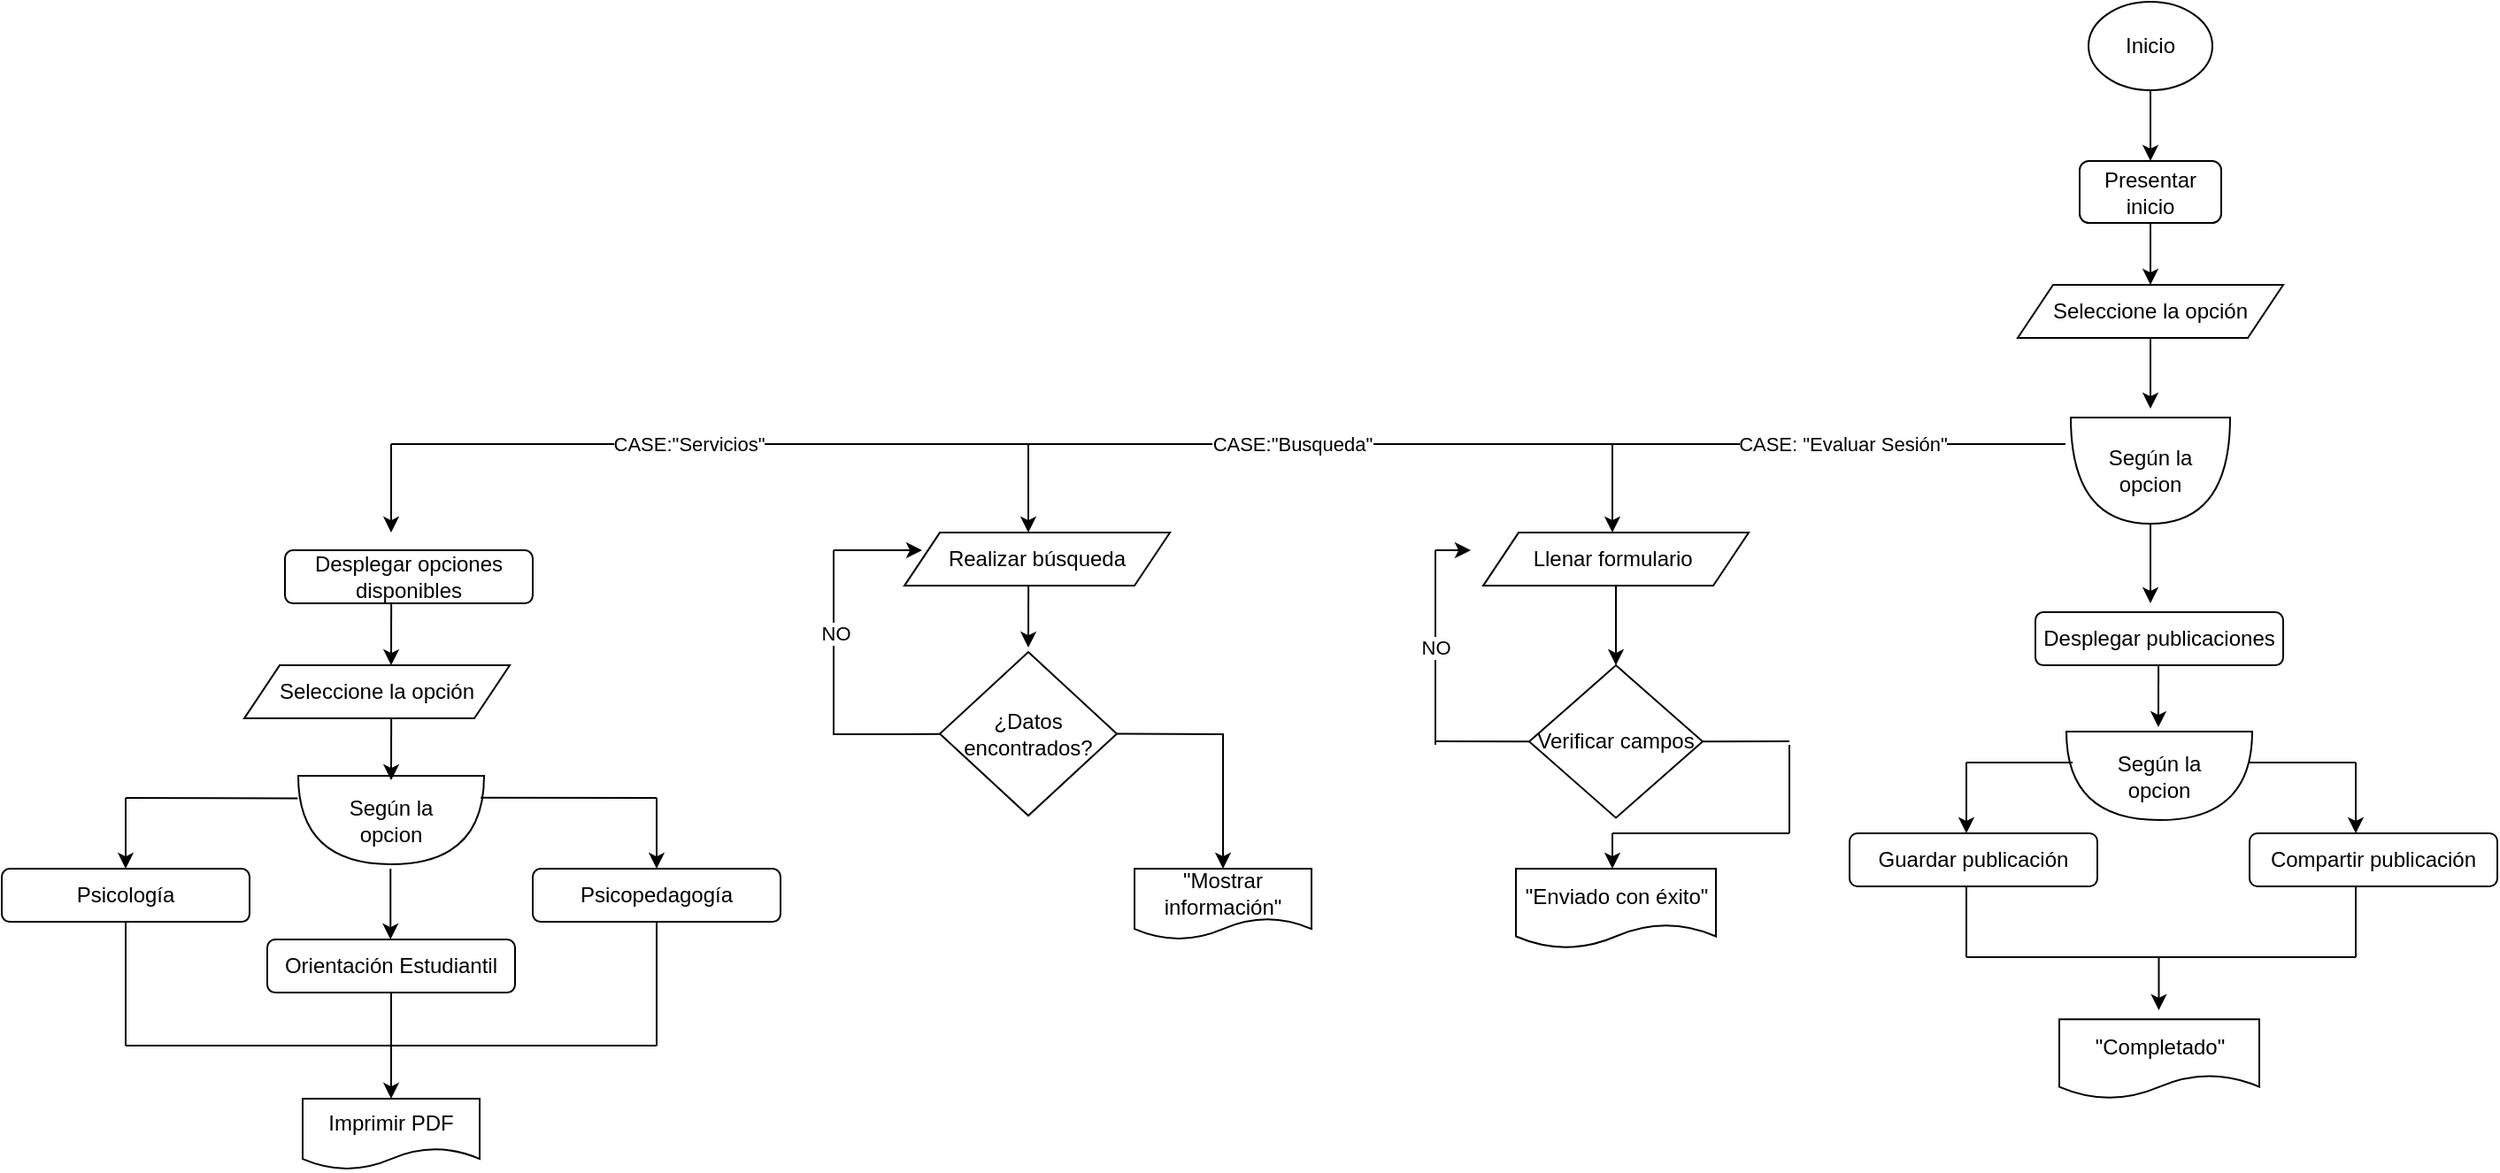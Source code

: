 <mxfile version="21.6.2" type="github">
  <diagram name="Página-1" id="sgpbGKXVAoiBB3uO94ZU">
    <mxGraphModel dx="3434" dy="1375" grid="1" gridSize="10" guides="1" tooltips="1" connect="1" arrows="1" fold="1" page="1" pageScale="1" pageWidth="827" pageHeight="1169" math="0" shadow="0">
      <root>
        <mxCell id="0" />
        <mxCell id="1" parent="0" />
        <mxCell id="1PB_SCIDDS1MxONWPjft-3" value="" style="edgeStyle=orthogonalEdgeStyle;rounded=0;orthogonalLoop=1;jettySize=auto;html=1;" edge="1" parent="1" source="1PB_SCIDDS1MxONWPjft-1" target="1PB_SCIDDS1MxONWPjft-2">
          <mxGeometry relative="1" as="geometry" />
        </mxCell>
        <mxCell id="1PB_SCIDDS1MxONWPjft-1" value="Inicio" style="ellipse;whiteSpace=wrap;html=1;" vertex="1" parent="1">
          <mxGeometry x="379" y="150" width="70" height="50" as="geometry" />
        </mxCell>
        <mxCell id="1PB_SCIDDS1MxONWPjft-5" value="" style="edgeStyle=orthogonalEdgeStyle;rounded=0;orthogonalLoop=1;jettySize=auto;html=1;" edge="1" parent="1" source="1PB_SCIDDS1MxONWPjft-2">
          <mxGeometry relative="1" as="geometry">
            <mxPoint x="414" y="310.0" as="targetPoint" />
          </mxGeometry>
        </mxCell>
        <mxCell id="1PB_SCIDDS1MxONWPjft-2" value="Presentar inicio" style="rounded=1;whiteSpace=wrap;html=1;" vertex="1" parent="1">
          <mxGeometry x="374" y="240" width="80" height="35" as="geometry" />
        </mxCell>
        <mxCell id="1PB_SCIDDS1MxONWPjft-12" value="" style="edgeStyle=orthogonalEdgeStyle;rounded=0;orthogonalLoop=1;jettySize=auto;html=1;" edge="1" parent="1" source="1PB_SCIDDS1MxONWPjft-6">
          <mxGeometry relative="1" as="geometry">
            <mxPoint x="414" y="380" as="targetPoint" />
          </mxGeometry>
        </mxCell>
        <mxCell id="1PB_SCIDDS1MxONWPjft-6" value="Seleccione la opción" style="shape=parallelogram;perimeter=parallelogramPerimeter;whiteSpace=wrap;html=1;fixedSize=1;" vertex="1" parent="1">
          <mxGeometry x="339" y="310" width="150" height="30" as="geometry" />
        </mxCell>
        <mxCell id="1PB_SCIDDS1MxONWPjft-9" value="" style="shape=or;whiteSpace=wrap;html=1;rotation=90;" vertex="1" parent="1">
          <mxGeometry x="384" y="370" width="60" height="90" as="geometry" />
        </mxCell>
        <mxCell id="1PB_SCIDDS1MxONWPjft-10" value="Según la opcion" style="text;html=1;strokeColor=none;fillColor=none;align=center;verticalAlign=middle;whiteSpace=wrap;rounded=0;" vertex="1" parent="1">
          <mxGeometry x="384" y="400" width="60" height="30" as="geometry" />
        </mxCell>
        <mxCell id="1PB_SCIDDS1MxONWPjft-18" value="" style="endArrow=classic;html=1;rounded=0;" edge="1" parent="1">
          <mxGeometry width="50" height="50" relative="1" as="geometry">
            <mxPoint x="-580" y="400.04" as="sourcePoint" />
            <mxPoint x="-580" y="450.04" as="targetPoint" />
          </mxGeometry>
        </mxCell>
        <mxCell id="1PB_SCIDDS1MxONWPjft-20" value="" style="endArrow=none;html=1;rounded=0;" edge="1" parent="1">
          <mxGeometry width="50" height="50" relative="1" as="geometry">
            <mxPoint x="-580" y="400.04" as="sourcePoint" />
            <mxPoint x="366" y="400" as="targetPoint" />
          </mxGeometry>
        </mxCell>
        <mxCell id="1PB_SCIDDS1MxONWPjft-21" value="CASE:&quot;Servicios&quot;" style="edgeLabel;html=1;align=center;verticalAlign=middle;resizable=0;points=[];" vertex="1" connectable="0" parent="1PB_SCIDDS1MxONWPjft-20">
          <mxGeometry x="-0.813" relative="1" as="geometry">
            <mxPoint x="79" as="offset" />
          </mxGeometry>
        </mxCell>
        <mxCell id="1PB_SCIDDS1MxONWPjft-66" value="CASE:&quot;Busqueda&quot;" style="edgeLabel;html=1;align=center;verticalAlign=middle;resizable=0;points=[];" vertex="1" connectable="0" parent="1PB_SCIDDS1MxONWPjft-20">
          <mxGeometry x="-0.302" y="-2" relative="1" as="geometry">
            <mxPoint x="179" y="-2" as="offset" />
          </mxGeometry>
        </mxCell>
        <mxCell id="1PB_SCIDDS1MxONWPjft-81" value="CASE: &quot;Evaluar Sesión&quot;" style="edgeLabel;html=1;align=center;verticalAlign=middle;resizable=0;points=[];" vertex="1" connectable="0" parent="1PB_SCIDDS1MxONWPjft-20">
          <mxGeometry x="0.079" relative="1" as="geometry">
            <mxPoint x="309" as="offset" />
          </mxGeometry>
        </mxCell>
        <mxCell id="1PB_SCIDDS1MxONWPjft-27" value="" style="edgeStyle=orthogonalEdgeStyle;rounded=0;orthogonalLoop=1;jettySize=auto;html=1;" edge="1" parent="1">
          <mxGeometry relative="1" as="geometry">
            <mxPoint x="-579.933" y="490.04" as="sourcePoint" />
            <mxPoint x="-580" y="525.04" as="targetPoint" />
          </mxGeometry>
        </mxCell>
        <mxCell id="1PB_SCIDDS1MxONWPjft-23" value="" style="shape=or;whiteSpace=wrap;html=1;rotation=90;" vertex="1" parent="1">
          <mxGeometry x="-605" y="560.04" width="50" height="105" as="geometry" />
        </mxCell>
        <mxCell id="1PB_SCIDDS1MxONWPjft-24" value="Según la opcion" style="text;html=1;strokeColor=none;fillColor=none;align=center;verticalAlign=middle;whiteSpace=wrap;rounded=0;" vertex="1" parent="1">
          <mxGeometry x="-610" y="597.54" width="60" height="30" as="geometry" />
        </mxCell>
        <mxCell id="1PB_SCIDDS1MxONWPjft-28" value="" style="endArrow=none;html=1;rounded=0;entryX=0.255;entryY=1.003;entryDx=0;entryDy=0;entryPerimeter=0;" edge="1" parent="1" target="1PB_SCIDDS1MxONWPjft-23">
          <mxGeometry width="50" height="50" relative="1" as="geometry">
            <mxPoint x="-730" y="600.04" as="sourcePoint" />
            <mxPoint x="-640" y="597.54" as="targetPoint" />
          </mxGeometry>
        </mxCell>
        <mxCell id="1PB_SCIDDS1MxONWPjft-29" value="Desplegar opciones disponibles" style="rounded=1;whiteSpace=wrap;html=1;" vertex="1" parent="1">
          <mxGeometry x="-640" y="460.04" width="140" height="30" as="geometry" />
        </mxCell>
        <mxCell id="1PB_SCIDDS1MxONWPjft-30" value="Seleccione la opción" style="shape=parallelogram;perimeter=parallelogramPerimeter;whiteSpace=wrap;html=1;fixedSize=1;" vertex="1" parent="1">
          <mxGeometry x="-663" y="525.04" width="150" height="30" as="geometry" />
        </mxCell>
        <mxCell id="1PB_SCIDDS1MxONWPjft-33" value="" style="edgeStyle=orthogonalEdgeStyle;rounded=0;orthogonalLoop=1;jettySize=auto;html=1;" edge="1" parent="1">
          <mxGeometry relative="1" as="geometry">
            <mxPoint x="-579.933" y="555.04" as="sourcePoint" />
            <mxPoint x="-580" y="590.04" as="targetPoint" />
          </mxGeometry>
        </mxCell>
        <mxCell id="1PB_SCIDDS1MxONWPjft-34" value="Psicología" style="rounded=1;whiteSpace=wrap;html=1;" vertex="1" parent="1">
          <mxGeometry x="-800" y="640.04" width="140" height="30" as="geometry" />
        </mxCell>
        <mxCell id="1PB_SCIDDS1MxONWPjft-35" value="" style="endArrow=classic;html=1;rounded=0;" edge="1" parent="1">
          <mxGeometry width="50" height="50" relative="1" as="geometry">
            <mxPoint x="-580.37" y="640.04" as="sourcePoint" />
            <mxPoint x="-580.37" y="680.04" as="targetPoint" />
          </mxGeometry>
        </mxCell>
        <mxCell id="1PB_SCIDDS1MxONWPjft-38" value="Orientación Estudiantil" style="rounded=1;whiteSpace=wrap;html=1;" vertex="1" parent="1">
          <mxGeometry x="-650" y="680.04" width="140" height="30" as="geometry" />
        </mxCell>
        <mxCell id="1PB_SCIDDS1MxONWPjft-39" value="" style="endArrow=classic;html=1;rounded=0;" edge="1" parent="1">
          <mxGeometry width="50" height="50" relative="1" as="geometry">
            <mxPoint x="-730" y="600.04" as="sourcePoint" />
            <mxPoint x="-730" y="640.04" as="targetPoint" />
          </mxGeometry>
        </mxCell>
        <mxCell id="1PB_SCIDDS1MxONWPjft-40" value="Psicopedagogía" style="rounded=1;whiteSpace=wrap;html=1;" vertex="1" parent="1">
          <mxGeometry x="-500" y="640.04" width="140" height="30" as="geometry" />
        </mxCell>
        <mxCell id="1PB_SCIDDS1MxONWPjft-42" value="" style="endArrow=none;html=1;rounded=0;exitX=0.247;exitY=0.018;exitDx=0;exitDy=0;exitPerimeter=0;" edge="1" parent="1" source="1PB_SCIDDS1MxONWPjft-23">
          <mxGeometry width="50" height="50" relative="1" as="geometry">
            <mxPoint x="-520" y="600.04" as="sourcePoint" />
            <mxPoint x="-430" y="600.04" as="targetPoint" />
          </mxGeometry>
        </mxCell>
        <mxCell id="1PB_SCIDDS1MxONWPjft-43" value="" style="endArrow=classic;html=1;rounded=0;" edge="1" parent="1">
          <mxGeometry width="50" height="50" relative="1" as="geometry">
            <mxPoint x="-430" y="600.04" as="sourcePoint" />
            <mxPoint x="-430" y="640.04" as="targetPoint" />
          </mxGeometry>
        </mxCell>
        <mxCell id="1PB_SCIDDS1MxONWPjft-45" value="" style="endArrow=none;html=1;rounded=0;entryX=0.5;entryY=1;entryDx=0;entryDy=0;" edge="1" parent="1" target="1PB_SCIDDS1MxONWPjft-34">
          <mxGeometry width="50" height="50" relative="1" as="geometry">
            <mxPoint x="-730" y="740.04" as="sourcePoint" />
            <mxPoint x="-730" y="680.04" as="targetPoint" />
          </mxGeometry>
        </mxCell>
        <mxCell id="1PB_SCIDDS1MxONWPjft-46" value="" style="endArrow=none;html=1;rounded=0;entryX=0.5;entryY=1;entryDx=0;entryDy=0;" edge="1" parent="1" target="1PB_SCIDDS1MxONWPjft-40">
          <mxGeometry width="50" height="50" relative="1" as="geometry">
            <mxPoint x="-430" y="740.04" as="sourcePoint" />
            <mxPoint x="-420" y="680.04" as="targetPoint" />
          </mxGeometry>
        </mxCell>
        <mxCell id="1PB_SCIDDS1MxONWPjft-47" value="" style="endArrow=none;html=1;rounded=0;" edge="1" parent="1">
          <mxGeometry width="50" height="50" relative="1" as="geometry">
            <mxPoint x="-730" y="740.04" as="sourcePoint" />
            <mxPoint x="-430" y="740.04" as="targetPoint" />
          </mxGeometry>
        </mxCell>
        <mxCell id="1PB_SCIDDS1MxONWPjft-48" value="" style="endArrow=none;html=1;rounded=0;" edge="1" parent="1">
          <mxGeometry width="50" height="50" relative="1" as="geometry">
            <mxPoint x="-580" y="740.04" as="sourcePoint" />
            <mxPoint x="-580" y="710.04" as="targetPoint" />
          </mxGeometry>
        </mxCell>
        <mxCell id="1PB_SCIDDS1MxONWPjft-50" value="Imprimir PDF" style="shape=document;whiteSpace=wrap;html=1;boundedLbl=1;" vertex="1" parent="1">
          <mxGeometry x="-630" y="770.04" width="100" height="40" as="geometry" />
        </mxCell>
        <mxCell id="1PB_SCIDDS1MxONWPjft-51" value="" style="endArrow=classic;html=1;rounded=0;entryX=0.5;entryY=0;entryDx=0;entryDy=0;" edge="1" parent="1" target="1PB_SCIDDS1MxONWPjft-50">
          <mxGeometry width="50" height="50" relative="1" as="geometry">
            <mxPoint x="-580" y="740.04" as="sourcePoint" />
            <mxPoint x="-510" y="760.04" as="targetPoint" />
          </mxGeometry>
        </mxCell>
        <mxCell id="1PB_SCIDDS1MxONWPjft-52" value="" style="endArrow=classic;html=1;rounded=0;" edge="1" parent="1">
          <mxGeometry width="50" height="50" relative="1" as="geometry">
            <mxPoint x="-220" y="400.04" as="sourcePoint" />
            <mxPoint x="-220" y="450.04" as="targetPoint" />
          </mxGeometry>
        </mxCell>
        <mxCell id="1PB_SCIDDS1MxONWPjft-54" value="Realizar búsqueda" style="shape=parallelogram;perimeter=parallelogramPerimeter;whiteSpace=wrap;html=1;fixedSize=1;" vertex="1" parent="1">
          <mxGeometry x="-290" y="450.04" width="150" height="30" as="geometry" />
        </mxCell>
        <mxCell id="1PB_SCIDDS1MxONWPjft-55" value="" style="edgeStyle=orthogonalEdgeStyle;rounded=0;orthogonalLoop=1;jettySize=auto;html=1;" edge="1" parent="1">
          <mxGeometry relative="1" as="geometry">
            <mxPoint x="-219.933" y="480.04" as="sourcePoint" />
            <mxPoint x="-220" y="515.04" as="targetPoint" />
          </mxGeometry>
        </mxCell>
        <mxCell id="1PB_SCIDDS1MxONWPjft-56" value="¿Datos encontrados?" style="rhombus;whiteSpace=wrap;html=1;" vertex="1" parent="1">
          <mxGeometry x="-270" y="517.54" width="100" height="92.5" as="geometry" />
        </mxCell>
        <mxCell id="1PB_SCIDDS1MxONWPjft-57" value="" style="endArrow=none;html=1;rounded=0;" edge="1" parent="1" target="1PB_SCIDDS1MxONWPjft-56">
          <mxGeometry width="50" height="50" relative="1" as="geometry">
            <mxPoint x="-330" y="560.04" as="sourcePoint" />
            <mxPoint x="-270" y="570.04" as="targetPoint" />
            <Array as="points">
              <mxPoint x="-330" y="564.04" />
            </Array>
          </mxGeometry>
        </mxCell>
        <mxCell id="1PB_SCIDDS1MxONWPjft-59" value="" style="endArrow=none;html=1;rounded=0;" edge="1" parent="1">
          <mxGeometry width="50" height="50" relative="1" as="geometry">
            <mxPoint x="-330" y="460.04" as="sourcePoint" />
            <mxPoint x="-330" y="560.04" as="targetPoint" />
          </mxGeometry>
        </mxCell>
        <mxCell id="1PB_SCIDDS1MxONWPjft-61" value="NO" style="edgeLabel;html=1;align=center;verticalAlign=middle;resizable=0;points=[];" vertex="1" connectable="0" parent="1PB_SCIDDS1MxONWPjft-59">
          <mxGeometry x="-0.055" y="1" relative="1" as="geometry">
            <mxPoint as="offset" />
          </mxGeometry>
        </mxCell>
        <mxCell id="1PB_SCIDDS1MxONWPjft-60" value="" style="endArrow=classic;html=1;rounded=0;" edge="1" parent="1">
          <mxGeometry width="50" height="50" relative="1" as="geometry">
            <mxPoint x="-330" y="460.04" as="sourcePoint" />
            <mxPoint x="-280" y="460.04" as="targetPoint" />
          </mxGeometry>
        </mxCell>
        <mxCell id="1PB_SCIDDS1MxONWPjft-62" value="" style="endArrow=none;html=1;rounded=0;exitX=1;exitY=0.5;exitDx=0;exitDy=0;" edge="1" parent="1">
          <mxGeometry width="50" height="50" relative="1" as="geometry">
            <mxPoint x="-170" y="563.79" as="sourcePoint" />
            <mxPoint x="-110" y="570.04" as="targetPoint" />
            <Array as="points">
              <mxPoint x="-110" y="564.04" />
            </Array>
          </mxGeometry>
        </mxCell>
        <mxCell id="1PB_SCIDDS1MxONWPjft-64" value="&quot;Mostrar información&quot;" style="shape=document;whiteSpace=wrap;html=1;boundedLbl=1;" vertex="1" parent="1">
          <mxGeometry x="-160" y="640.04" width="100" height="40" as="geometry" />
        </mxCell>
        <mxCell id="1PB_SCIDDS1MxONWPjft-71" value="" style="edgeStyle=orthogonalEdgeStyle;rounded=0;orthogonalLoop=1;jettySize=auto;html=1;" edge="1" parent="1" source="1PB_SCIDDS1MxONWPjft-68" target="1PB_SCIDDS1MxONWPjft-70">
          <mxGeometry relative="1" as="geometry" />
        </mxCell>
        <mxCell id="1PB_SCIDDS1MxONWPjft-68" value="Llenar formulario&amp;nbsp;" style="shape=parallelogram;perimeter=parallelogramPerimeter;whiteSpace=wrap;html=1;fixedSize=1;" vertex="1" parent="1">
          <mxGeometry x="37" y="450.04" width="150" height="30" as="geometry" />
        </mxCell>
        <mxCell id="1PB_SCIDDS1MxONWPjft-69" value="" style="endArrow=classic;html=1;rounded=0;" edge="1" parent="1">
          <mxGeometry width="50" height="50" relative="1" as="geometry">
            <mxPoint x="110" y="400" as="sourcePoint" />
            <mxPoint x="110" y="450" as="targetPoint" />
          </mxGeometry>
        </mxCell>
        <mxCell id="1PB_SCIDDS1MxONWPjft-70" value="Verificar campos" style="rhombus;whiteSpace=wrap;html=1;" vertex="1" parent="1">
          <mxGeometry x="63" y="525.04" width="98" height="86.21" as="geometry" />
        </mxCell>
        <mxCell id="1PB_SCIDDS1MxONWPjft-72" value="" style="endArrow=none;html=1;rounded=0;entryX=0;entryY=0.5;entryDx=0;entryDy=0;" edge="1" parent="1" target="1PB_SCIDDS1MxONWPjft-70">
          <mxGeometry width="50" height="50" relative="1" as="geometry">
            <mxPoint x="10" y="568" as="sourcePoint" />
            <mxPoint x="80" y="560" as="targetPoint" />
          </mxGeometry>
        </mxCell>
        <mxCell id="1PB_SCIDDS1MxONWPjft-73" value="" style="endArrow=none;html=1;rounded=0;" edge="1" parent="1">
          <mxGeometry width="50" height="50" relative="1" as="geometry">
            <mxPoint x="10" y="570" as="sourcePoint" />
            <mxPoint x="10" y="460" as="targetPoint" />
          </mxGeometry>
        </mxCell>
        <mxCell id="1PB_SCIDDS1MxONWPjft-75" value="NO" style="edgeLabel;html=1;align=center;verticalAlign=middle;resizable=0;points=[];" vertex="1" connectable="0" parent="1PB_SCIDDS1MxONWPjft-73">
          <mxGeometry x="0.013" relative="1" as="geometry">
            <mxPoint as="offset" />
          </mxGeometry>
        </mxCell>
        <mxCell id="1PB_SCIDDS1MxONWPjft-74" value="" style="endArrow=classic;html=1;rounded=0;" edge="1" parent="1">
          <mxGeometry width="50" height="50" relative="1" as="geometry">
            <mxPoint x="10" y="460" as="sourcePoint" />
            <mxPoint x="30" y="460" as="targetPoint" />
          </mxGeometry>
        </mxCell>
        <mxCell id="1PB_SCIDDS1MxONWPjft-76" value="" style="endArrow=none;html=1;rounded=0;exitX=1;exitY=0.5;exitDx=0;exitDy=0;" edge="1" parent="1" source="1PB_SCIDDS1MxONWPjft-70">
          <mxGeometry width="50" height="50" relative="1" as="geometry">
            <mxPoint x="170" y="570" as="sourcePoint" />
            <mxPoint x="210" y="568" as="targetPoint" />
            <Array as="points" />
          </mxGeometry>
        </mxCell>
        <mxCell id="1PB_SCIDDS1MxONWPjft-78" value="" style="endArrow=classic;html=1;rounded=0;" edge="1" parent="1">
          <mxGeometry width="50" height="50" relative="1" as="geometry">
            <mxPoint x="-110" y="570" as="sourcePoint" />
            <mxPoint x="-110" y="640" as="targetPoint" />
          </mxGeometry>
        </mxCell>
        <mxCell id="1PB_SCIDDS1MxONWPjft-79" value="" style="endArrow=classic;html=1;rounded=0;" edge="1" parent="1">
          <mxGeometry width="50" height="50" relative="1" as="geometry">
            <mxPoint x="110" y="620.04" as="sourcePoint" />
            <mxPoint x="110" y="640" as="targetPoint" />
          </mxGeometry>
        </mxCell>
        <mxCell id="1PB_SCIDDS1MxONWPjft-80" value="&quot;Enviado con éxito&quot;" style="shape=document;whiteSpace=wrap;html=1;boundedLbl=1;" vertex="1" parent="1">
          <mxGeometry x="55.5" y="640.04" width="113" height="44.96" as="geometry" />
        </mxCell>
        <mxCell id="1PB_SCIDDS1MxONWPjft-82" value="" style="endArrow=classic;html=1;rounded=0;exitX=1;exitY=0.5;exitDx=0;exitDy=0;exitPerimeter=0;" edge="1" parent="1" source="1PB_SCIDDS1MxONWPjft-9">
          <mxGeometry width="50" height="50" relative="1" as="geometry">
            <mxPoint x="413.74" y="450.04" as="sourcePoint" />
            <mxPoint x="414" y="490" as="targetPoint" />
          </mxGeometry>
        </mxCell>
        <mxCell id="1PB_SCIDDS1MxONWPjft-83" value="Desplegar publicaciones" style="rounded=1;whiteSpace=wrap;html=1;" vertex="1" parent="1">
          <mxGeometry x="349" y="495.04" width="140" height="30" as="geometry" />
        </mxCell>
        <mxCell id="1PB_SCIDDS1MxONWPjft-84" value="" style="edgeStyle=orthogonalEdgeStyle;rounded=0;orthogonalLoop=1;jettySize=auto;html=1;" edge="1" parent="1">
          <mxGeometry relative="1" as="geometry">
            <mxPoint x="418.537" y="525.04" as="sourcePoint" />
            <mxPoint x="418.47" y="560.04" as="targetPoint" />
          </mxGeometry>
        </mxCell>
        <mxCell id="1PB_SCIDDS1MxONWPjft-85" value="" style="shape=or;whiteSpace=wrap;html=1;rotation=90;" vertex="1" parent="1">
          <mxGeometry x="394" y="535.04" width="50" height="105" as="geometry" />
        </mxCell>
        <mxCell id="1PB_SCIDDS1MxONWPjft-86" value="" style="endArrow=none;html=1;rounded=0;" edge="1" parent="1">
          <mxGeometry width="50" height="50" relative="1" as="geometry">
            <mxPoint x="310" y="580" as="sourcePoint" />
            <mxPoint x="370" y="580" as="targetPoint" />
          </mxGeometry>
        </mxCell>
        <mxCell id="1PB_SCIDDS1MxONWPjft-88" value="" style="endArrow=none;html=1;rounded=0;" edge="1" parent="1">
          <mxGeometry width="50" height="50" relative="1" as="geometry">
            <mxPoint x="210" y="620" as="sourcePoint" />
            <mxPoint x="210" y="570.04" as="targetPoint" />
          </mxGeometry>
        </mxCell>
        <mxCell id="1PB_SCIDDS1MxONWPjft-89" value="" style="endArrow=none;html=1;rounded=0;" edge="1" parent="1">
          <mxGeometry width="50" height="50" relative="1" as="geometry">
            <mxPoint x="110" y="620" as="sourcePoint" />
            <mxPoint x="210" y="620" as="targetPoint" />
          </mxGeometry>
        </mxCell>
        <mxCell id="1PB_SCIDDS1MxONWPjft-90" value="Guardar publicación" style="rounded=1;whiteSpace=wrap;html=1;" vertex="1" parent="1">
          <mxGeometry x="244" y="620" width="140" height="30" as="geometry" />
        </mxCell>
        <mxCell id="1PB_SCIDDS1MxONWPjft-91" value="" style="endArrow=classic;html=1;rounded=0;" edge="1" parent="1">
          <mxGeometry width="50" height="50" relative="1" as="geometry">
            <mxPoint x="310" y="580" as="sourcePoint" />
            <mxPoint x="310" y="620" as="targetPoint" />
          </mxGeometry>
        </mxCell>
        <mxCell id="1PB_SCIDDS1MxONWPjft-92" value="Compartir publicación" style="rounded=1;whiteSpace=wrap;html=1;" vertex="1" parent="1">
          <mxGeometry x="470" y="620" width="140" height="30" as="geometry" />
        </mxCell>
        <mxCell id="1PB_SCIDDS1MxONWPjft-93" value="" style="endArrow=none;html=1;rounded=0;" edge="1" parent="1">
          <mxGeometry width="50" height="50" relative="1" as="geometry">
            <mxPoint x="470" y="580" as="sourcePoint" />
            <mxPoint x="530" y="580" as="targetPoint" />
          </mxGeometry>
        </mxCell>
        <mxCell id="1PB_SCIDDS1MxONWPjft-94" value="" style="endArrow=classic;html=1;rounded=0;" edge="1" parent="1">
          <mxGeometry width="50" height="50" relative="1" as="geometry">
            <mxPoint x="530" y="580" as="sourcePoint" />
            <mxPoint x="530" y="620" as="targetPoint" />
          </mxGeometry>
        </mxCell>
        <mxCell id="1PB_SCIDDS1MxONWPjft-95" value="Según la opcion" style="text;html=1;strokeColor=none;fillColor=none;align=center;verticalAlign=middle;whiteSpace=wrap;rounded=0;" vertex="1" parent="1">
          <mxGeometry x="389" y="572.54" width="60" height="30" as="geometry" />
        </mxCell>
        <mxCell id="1PB_SCIDDS1MxONWPjft-96" value="" style="endArrow=none;html=1;rounded=0;" edge="1" parent="1">
          <mxGeometry width="50" height="50" relative="1" as="geometry">
            <mxPoint x="310" y="690" as="sourcePoint" />
            <mxPoint x="310" y="650" as="targetPoint" />
          </mxGeometry>
        </mxCell>
        <mxCell id="1PB_SCIDDS1MxONWPjft-98" value="" style="endArrow=none;html=1;rounded=0;" edge="1" parent="1">
          <mxGeometry width="50" height="50" relative="1" as="geometry">
            <mxPoint x="530" y="690" as="sourcePoint" />
            <mxPoint x="530" y="650" as="targetPoint" />
          </mxGeometry>
        </mxCell>
        <mxCell id="1PB_SCIDDS1MxONWPjft-99" value="" style="endArrow=none;html=1;rounded=0;" edge="1" parent="1">
          <mxGeometry width="50" height="50" relative="1" as="geometry">
            <mxPoint x="310" y="690" as="sourcePoint" />
            <mxPoint x="530" y="690" as="targetPoint" />
          </mxGeometry>
        </mxCell>
        <mxCell id="1PB_SCIDDS1MxONWPjft-100" value="" style="endArrow=classic;html=1;rounded=0;entryX=0.5;entryY=0;entryDx=0;entryDy=0;" edge="1" parent="1">
          <mxGeometry width="50" height="50" relative="1" as="geometry">
            <mxPoint x="418.74" y="690" as="sourcePoint" />
            <mxPoint x="418.74" y="719.96" as="targetPoint" />
          </mxGeometry>
        </mxCell>
        <mxCell id="1PB_SCIDDS1MxONWPjft-101" value="&quot;Completado&quot;" style="shape=document;whiteSpace=wrap;html=1;boundedLbl=1;" vertex="1" parent="1">
          <mxGeometry x="362.5" y="725.08" width="113" height="44.96" as="geometry" />
        </mxCell>
      </root>
    </mxGraphModel>
  </diagram>
</mxfile>
